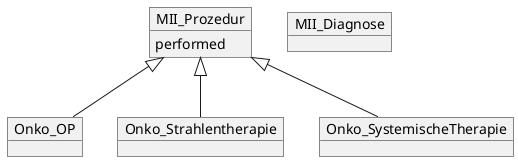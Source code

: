 @startuml MII KDS Erweiterungsmodul Onkologie
object MII_Prozedur
MII_Prozedur : performed 
object MII_Diagnose
object Onko_OP
object Onko_Strahlentherapie 
object Onko_SystemischeTherapie
MII_Prozedur <|-- Onko_OP
MII_Prozedur <|-- Onko_Strahlentherapie
MII_Prozedur <|-- Onko_SystemischeTherapie
@enduml